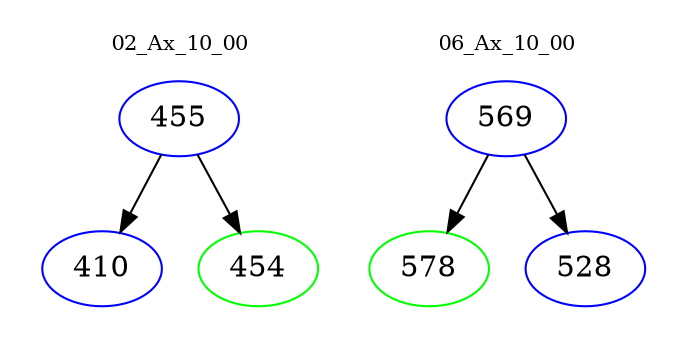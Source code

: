 digraph{
subgraph cluster_0 {
color = white
label = "02_Ax_10_00";
fontsize=10;
T0_455 [label="455", color="blue"]
T0_455 -> T0_410 [color="black"]
T0_410 [label="410", color="blue"]
T0_455 -> T0_454 [color="black"]
T0_454 [label="454", color="green"]
}
subgraph cluster_1 {
color = white
label = "06_Ax_10_00";
fontsize=10;
T1_569 [label="569", color="blue"]
T1_569 -> T1_578 [color="black"]
T1_578 [label="578", color="green"]
T1_569 -> T1_528 [color="black"]
T1_528 [label="528", color="blue"]
}
}
